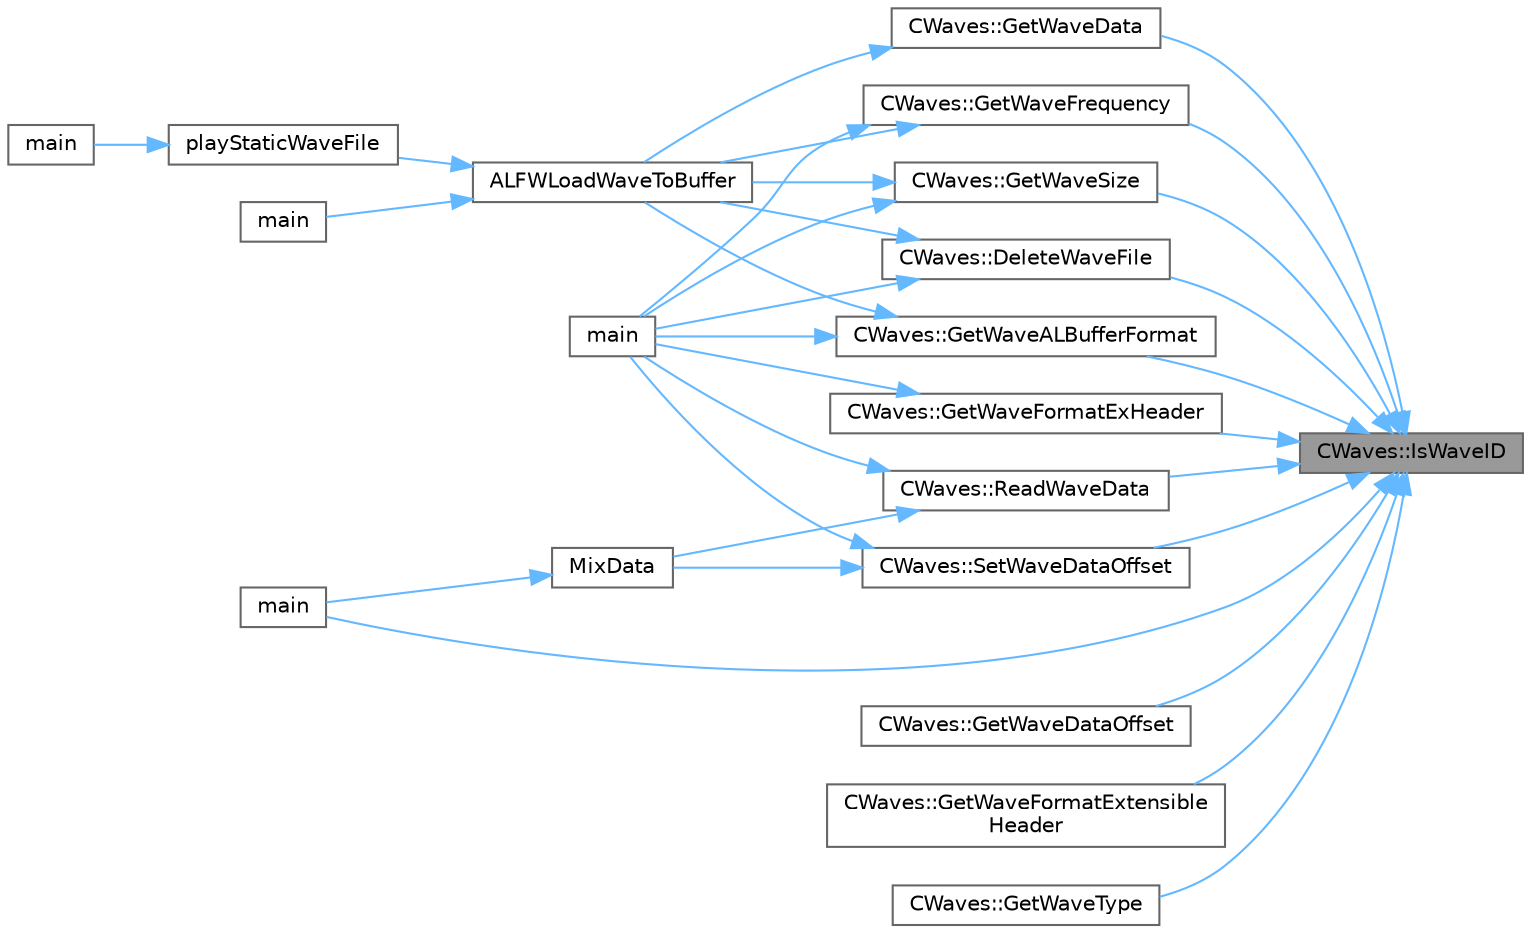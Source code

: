 digraph "CWaves::IsWaveID"
{
 // LATEX_PDF_SIZE
  bgcolor="transparent";
  edge [fontname=Helvetica,fontsize=10,labelfontname=Helvetica,labelfontsize=10];
  node [fontname=Helvetica,fontsize=10,shape=box,height=0.2,width=0.4];
  rankdir="RL";
  Node1 [id="Node000001",label="CWaves::IsWaveID",height=0.2,width=0.4,color="gray40", fillcolor="grey60", style="filled", fontcolor="black",tooltip=" "];
  Node1 -> Node2 [id="edge1_Node000001_Node000002",dir="back",color="steelblue1",style="solid",tooltip=" "];
  Node2 [id="Node000002",label="CWaves::DeleteWaveFile",height=0.2,width=0.4,color="grey40", fillcolor="white", style="filled",URL="$class_c_waves.html#a9af3ea27a4f1b8d8bfb2fbe0d3ee0519",tooltip=" "];
  Node2 -> Node3 [id="edge2_Node000002_Node000003",dir="back",color="steelblue1",style="solid",tooltip=" "];
  Node3 [id="Node000003",label="ALFWLoadWaveToBuffer",height=0.2,width=0.4,color="grey40", fillcolor="white", style="filled",URL="$_framework_8cpp.html#a06225f979caf89b9af66b848264a1028",tooltip=" "];
  Node3 -> Node4 [id="edge3_Node000003_Node000004",dir="back",color="steelblue1",style="solid",tooltip=" "];
  Node4 [id="Node000004",label="main",height=0.2,width=0.4,color="grey40", fillcolor="white", style="filled",URL="$_e_f_x_reverb_8cpp.html#ae66f6b31b5ad750f1fe042a706a4e3d4",tooltip=" "];
  Node3 -> Node5 [id="edge4_Node000003_Node000005",dir="back",color="steelblue1",style="solid",tooltip=" "];
  Node5 [id="Node000005",label="playStaticWaveFile",height=0.2,width=0.4,color="grey40", fillcolor="white", style="filled",URL="$_e_f_x_filter_8cpp.html#a4cdfa33140fee81789a512fa975f04f5",tooltip=" "];
  Node5 -> Node6 [id="edge5_Node000005_Node000006",dir="back",color="steelblue1",style="solid",tooltip=" "];
  Node6 [id="Node000006",label="main",height=0.2,width=0.4,color="grey40", fillcolor="white", style="filled",URL="$_e_f_x_filter_8cpp.html#a840291bc02cba5474a4cb46a9b9566fe",tooltip=" "];
  Node2 -> Node7 [id="edge6_Node000002_Node000007",dir="back",color="steelblue1",style="solid",tooltip=" "];
  Node7 [id="Node000007",label="main",height=0.2,width=0.4,color="grey40", fillcolor="white", style="filled",URL="$_play_multi_channel_8cpp.html#ae66f6b31b5ad750f1fe042a706a4e3d4",tooltip=" "];
  Node1 -> Node8 [id="edge7_Node000001_Node000008",dir="back",color="steelblue1",style="solid",tooltip=" "];
  Node8 [id="Node000008",label="CWaves::GetWaveALBufferFormat",height=0.2,width=0.4,color="grey40", fillcolor="white", style="filled",URL="$class_c_waves.html#a1e3439c106447637b024b17d1309cb2d",tooltip=" "];
  Node8 -> Node3 [id="edge8_Node000008_Node000003",dir="back",color="steelblue1",style="solid",tooltip=" "];
  Node8 -> Node7 [id="edge9_Node000008_Node000007",dir="back",color="steelblue1",style="solid",tooltip=" "];
  Node1 -> Node9 [id="edge10_Node000001_Node000009",dir="back",color="steelblue1",style="solid",tooltip=" "];
  Node9 [id="Node000009",label="CWaves::GetWaveData",height=0.2,width=0.4,color="grey40", fillcolor="white", style="filled",URL="$class_c_waves.html#a2af0af8b9f42b22b37bd2b070f185439",tooltip=" "];
  Node9 -> Node3 [id="edge11_Node000009_Node000003",dir="back",color="steelblue1",style="solid",tooltip=" "];
  Node1 -> Node10 [id="edge12_Node000001_Node000010",dir="back",color="steelblue1",style="solid",tooltip=" "];
  Node10 [id="Node000010",label="CWaves::GetWaveDataOffset",height=0.2,width=0.4,color="grey40", fillcolor="white", style="filled",URL="$class_c_waves.html#a80d060bad712a16fa58cc4e14ee1e168",tooltip=" "];
  Node1 -> Node11 [id="edge13_Node000001_Node000011",dir="back",color="steelblue1",style="solid",tooltip=" "];
  Node11 [id="Node000011",label="CWaves::GetWaveFormatExHeader",height=0.2,width=0.4,color="grey40", fillcolor="white", style="filled",URL="$class_c_waves.html#a37400a62934bc2c98340246aa2c25e1c",tooltip=" "];
  Node11 -> Node7 [id="edge14_Node000011_Node000007",dir="back",color="steelblue1",style="solid",tooltip=" "];
  Node1 -> Node12 [id="edge15_Node000001_Node000012",dir="back",color="steelblue1",style="solid",tooltip=" "];
  Node12 [id="Node000012",label="CWaves::GetWaveFormatExtensible\lHeader",height=0.2,width=0.4,color="grey40", fillcolor="white", style="filled",URL="$class_c_waves.html#a9cff9340258652a6347f1838d7ab6cb3",tooltip=" "];
  Node1 -> Node13 [id="edge16_Node000001_Node000013",dir="back",color="steelblue1",style="solid",tooltip=" "];
  Node13 [id="Node000013",label="CWaves::GetWaveFrequency",height=0.2,width=0.4,color="grey40", fillcolor="white", style="filled",URL="$class_c_waves.html#a34855f6ae8d933355241cbd093627dc7",tooltip=" "];
  Node13 -> Node3 [id="edge17_Node000013_Node000003",dir="back",color="steelblue1",style="solid",tooltip=" "];
  Node13 -> Node7 [id="edge18_Node000013_Node000007",dir="back",color="steelblue1",style="solid",tooltip=" "];
  Node1 -> Node14 [id="edge19_Node000001_Node000014",dir="back",color="steelblue1",style="solid",tooltip=" "];
  Node14 [id="Node000014",label="CWaves::GetWaveSize",height=0.2,width=0.4,color="grey40", fillcolor="white", style="filled",URL="$class_c_waves.html#ae65d2fe770dacfeee01320236395243f",tooltip=" "];
  Node14 -> Node3 [id="edge20_Node000014_Node000003",dir="back",color="steelblue1",style="solid",tooltip=" "];
  Node14 -> Node7 [id="edge21_Node000014_Node000007",dir="back",color="steelblue1",style="solid",tooltip=" "];
  Node1 -> Node15 [id="edge22_Node000001_Node000015",dir="back",color="steelblue1",style="solid",tooltip=" "];
  Node15 [id="Node000015",label="CWaves::GetWaveType",height=0.2,width=0.4,color="grey40", fillcolor="white", style="filled",URL="$class_c_waves.html#abfe78a2518c09b2ccf4d3dcd52c0bb1b",tooltip=" "];
  Node1 -> Node16 [id="edge23_Node000001_Node000016",dir="back",color="steelblue1",style="solid",tooltip=" "];
  Node16 [id="Node000016",label="main",height=0.2,width=0.4,color="grey40", fillcolor="white", style="filled",URL="$main_8cpp.html#acdef7a1fd863a6d3770c1268cb06add3",tooltip=" "];
  Node1 -> Node17 [id="edge24_Node000001_Node000017",dir="back",color="steelblue1",style="solid",tooltip=" "];
  Node17 [id="Node000017",label="CWaves::ReadWaveData",height=0.2,width=0.4,color="grey40", fillcolor="white", style="filled",URL="$class_c_waves.html#aee9f92e9d35e6155fd383a34a95b480a",tooltip=" "];
  Node17 -> Node7 [id="edge25_Node000017_Node000007",dir="back",color="steelblue1",style="solid",tooltip=" "];
  Node17 -> Node18 [id="edge26_Node000017_Node000018",dir="back",color="steelblue1",style="solid",tooltip=" "];
  Node18 [id="Node000018",label="MixData",height=0.2,width=0.4,color="grey40", fillcolor="white", style="filled",URL="$main_8cpp.html#ac5e41a3f39a9267587df659e1dddfdc1",tooltip=" "];
  Node18 -> Node16 [id="edge27_Node000018_Node000016",dir="back",color="steelblue1",style="solid",tooltip=" "];
  Node1 -> Node19 [id="edge28_Node000001_Node000019",dir="back",color="steelblue1",style="solid",tooltip=" "];
  Node19 [id="Node000019",label="CWaves::SetWaveDataOffset",height=0.2,width=0.4,color="grey40", fillcolor="white", style="filled",URL="$class_c_waves.html#ae810545259a7ac689906019892cb8b7f",tooltip=" "];
  Node19 -> Node7 [id="edge29_Node000019_Node000007",dir="back",color="steelblue1",style="solid",tooltip=" "];
  Node19 -> Node18 [id="edge30_Node000019_Node000018",dir="back",color="steelblue1",style="solid",tooltip=" "];
}
